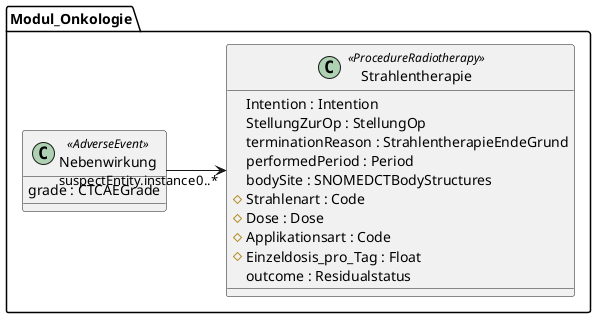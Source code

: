 @startuml FhirModulOnkologie
skinparam linetype ortho
left to right direction

package Modul_Onkologie {

  class Strahlentherapie << ProcedureRadiotherapy >> {
    Intention : Intention
    StellungZurOp : StellungOp
    terminationReason : StrahlentherapieEndeGrund
    performedPeriod : Period
    bodySite : SNOMEDCTBodyStructures
    # Strahlenart : Code
    # Dose : Dose
    # Applikationsart : Code
    #Einzeldosis_pro_Tag : Float
    outcome : Residualstatus
  }

  class Nebenwirkung << AdverseEvent >> {
    grade : CTCAEGrade
  }
  Nebenwirkung --> "0..*" Strahlentherapie : suspectEntity.instance

}

@enduml
